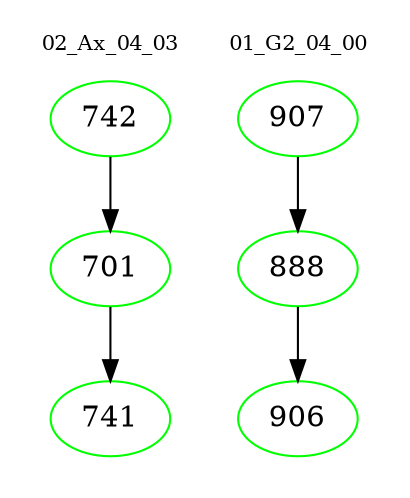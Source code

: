 digraph{
subgraph cluster_0 {
color = white
label = "02_Ax_04_03";
fontsize=10;
T0_742 [label="742", color="green"]
T0_742 -> T0_701 [color="black"]
T0_701 [label="701", color="green"]
T0_701 -> T0_741 [color="black"]
T0_741 [label="741", color="green"]
}
subgraph cluster_1 {
color = white
label = "01_G2_04_00";
fontsize=10;
T1_907 [label="907", color="green"]
T1_907 -> T1_888 [color="black"]
T1_888 [label="888", color="green"]
T1_888 -> T1_906 [color="black"]
T1_906 [label="906", color="green"]
}
}
